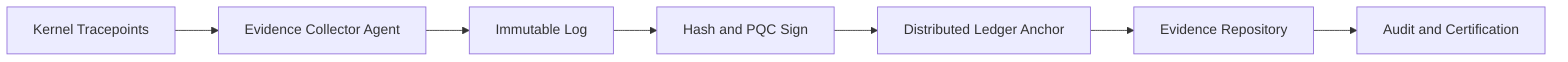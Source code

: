 graph LR
  K[Kernel Tracepoints] --> ECA[Evidence Collector Agent]
  ECA --> WORM[Immutable Log]
  WORM --> HSM[Hash and PQC Sign]
  HSM --> DLT[Distributed Ledger Anchor]
  DLT --> REPO[Evidence Repository]
  REPO --> CERT[Audit and Certification]